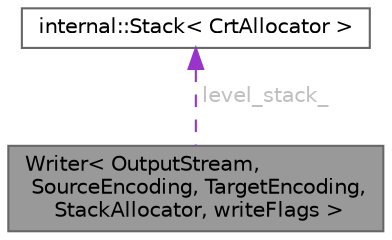 digraph "Writer&lt; OutputStream, SourceEncoding, TargetEncoding, StackAllocator, writeFlags &gt;"
{
 // LATEX_PDF_SIZE
  bgcolor="transparent";
  edge [fontname=Helvetica,fontsize=10,labelfontname=Helvetica,labelfontsize=10];
  node [fontname=Helvetica,fontsize=10,shape=box,height=0.2,width=0.4];
  Node1 [id="Node000001",label="Writer\< OutputStream,\l SourceEncoding, TargetEncoding,\l StackAllocator, writeFlags \>",height=0.2,width=0.4,color="gray40", fillcolor="grey60", style="filled", fontcolor="black",tooltip="JSON writer."];
  Node2 -> Node1 [id="edge1_Node000001_Node000002",dir="back",color="darkorchid3",style="dashed",tooltip=" ",label=" level_stack_",fontcolor="grey" ];
  Node2 [id="Node000002",label="internal::Stack\< CrtAllocator \>",height=0.2,width=0.4,color="gray40", fillcolor="white", style="filled",URL="$classinternal_1_1_stack.html",tooltip=" "];
}
